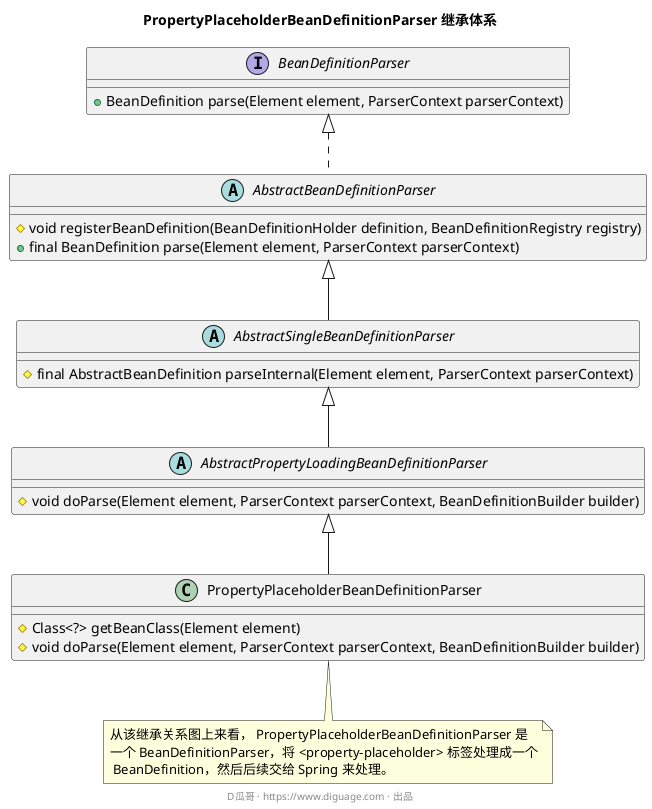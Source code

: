 @startuml
skinparam defaultMonospacedFontName Source Code Pro

title **""PropertyPlaceholderBeanDefinitionParser"" 继承体系**

interface BeanDefinitionParser {
	+ BeanDefinition parse(Element element, ParserContext parserContext)
}

abstract class AbstractBeanDefinitionParser implements BeanDefinitionParser {
    # void registerBeanDefinition(BeanDefinitionHolder definition, BeanDefinitionRegistry registry)
    + final BeanDefinition parse(Element element, ParserContext parserContext)
}

abstract class AbstractSingleBeanDefinitionParser extends AbstractBeanDefinitionParser {
    # final AbstractBeanDefinition parseInternal(Element element, ParserContext parserContext)
}

abstract class AbstractPropertyLoadingBeanDefinitionParser extends AbstractSingleBeanDefinitionParser {
    # void doParse(Element element, ParserContext parserContext, BeanDefinitionBuilder builder)
}

class PropertyPlaceholderBeanDefinitionParser extends AbstractPropertyLoadingBeanDefinitionParser {
    # Class<?> getBeanClass(Element element)
    # void doParse(Element element, ParserContext parserContext, BeanDefinitionBuilder builder)
}

note bottom of PropertyPlaceholderBeanDefinitionParser: 从该继承关系图上来看， ""PropertyPlaceholderBeanDefinitionParser"" 是\n一个 ""BeanDefinitionParser""，将 <property-placeholder> 标签处理成一个\n ""BeanDefinition""，然后后续交给 Spring 来处理。

footer D瓜哥 · ""https://www.diguage.com"" · 出品
@enduml